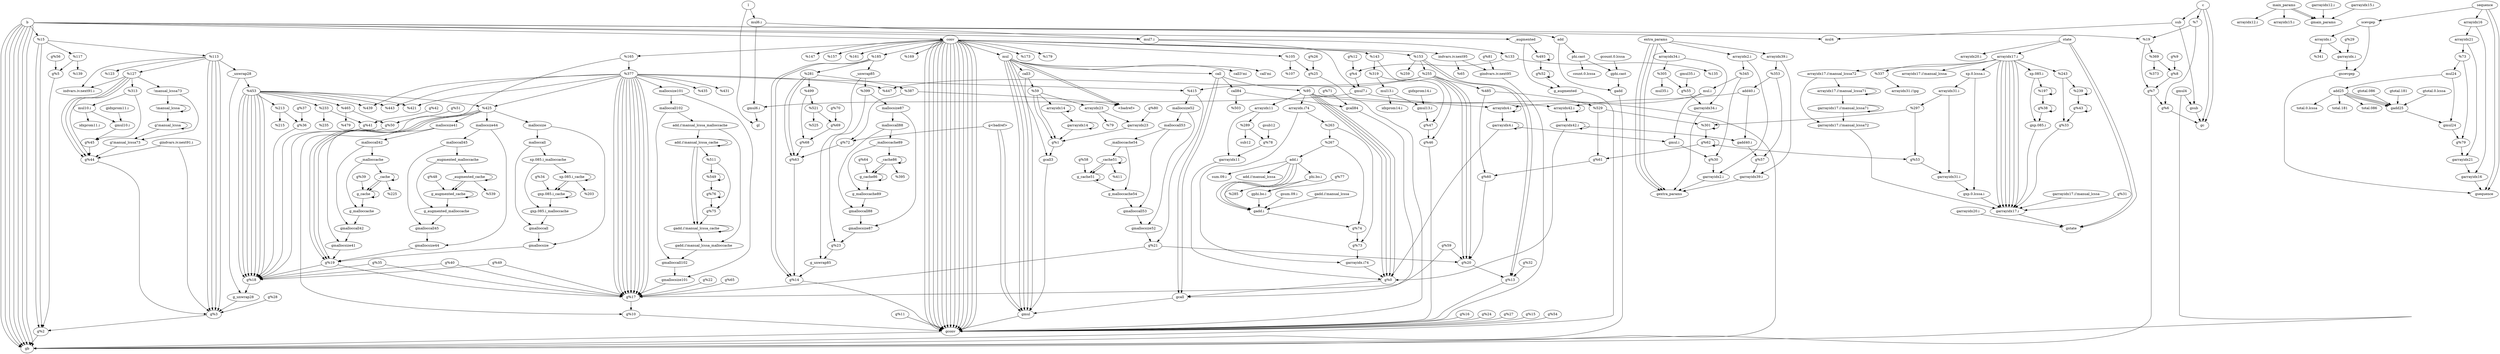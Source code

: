 digraph G {
	subgraph Forward {
		"l" -> "mul6.i"
		"c" -> "sub"
		"c" -> "%6"
		"b" -> "mul7.i"
		"b" -> "conv"
		"b" -> "%2"
		"b" -> "%7"
		"b" -> "add"
		"b" -> "_augmented"
		"b" -> "mul4"
		"main_params" -> "arrayidx12.i"
		"main_params" -> "arrayidx15.i"
		"extra_params" -> "arrayidx2.i"
		"extra_params" -> "arrayidx39.i"
		"extra_params" -> "arrayidx34.i"
		"state" -> "arrayidx20.i"
		"state" -> "arrayidx17.i"
		"sequence" -> "scevgep"
		"sequence" -> "arrayidx16"
		"mul" -> "<badref>"
		"mul" -> "call'mi"
		"mul" -> "<badref>"
		"mul" -> "call3'mi"
		"mul" -> "call3"
		"mul" -> "call"
		"call3" -> "%1"
		"xp.0.lcssa.i" -> "arrayidx31.i"
		"indvars.iv.next95" -> "%81"
		"add" -> "phi.cast"
		"arrayidx16" -> "arrayidx21"
		"arrayidx21" -> "%79"
		"%79" -> "mul24"
		"arrayidx23" -> "%80"
		"mul24" -> "add25"
		"add25" -> "total.0.lcssa"
		"add25" -> "total.181"
		"add25" -> "total.086"
		"phi.cast" -> "count.0.lcssa"
		"call" -> "call84"
		"call" -> "%0"
		"%1" -> "arrayidx23"
		"%1" -> "arrayidx14"
		"scevgep" -> "arrayidx.i"
		"%25" -> "%26"
		"%6" -> "%7"
		"%2" -> "%3"
		"%2" -> "%5"
		"%3" -> "_unwrap28"
		"%3" -> "%28"
		"%3" -> "%44"
		"%3" -> "indvars.iv.next91.i"
		"%4" -> "%12"
		"%5" -> "%56"
		"conv" -> "%46"
		"conv" -> "%27"
		"conv" -> "indvars.iv.next95"
		"conv" -> "%13"
		"conv" -> "%11"
		"conv" -> "%54"
		"conv" -> "%10"
		"conv" -> "%16"
		"conv" -> "%15"
		"conv" -> "%25"
		"conv" -> "%24"
		"conv" -> "mul"
		"conv" -> "%14"
		"%0" -> "arrayidx11"
		"%0" -> "arrayidx.i74"
		"%0" -> "arrayidx42.i"
		"%0" -> "arrayidx4.i"
		"xp.085.i" -> "%38"
		"xp.085.i_cache" -> "xp.085.i_cache"
		"xp.085.i_cache" -> "%34"
		"mallocsize" -> "malloccall"
		"malloccall" -> "xp.085.i_malloccache"
		"xp.085.i_malloccache" -> "xp.085.i_cache"
		"%36" -> "%37"
		"%38" -> "%38"
		"mallocsize41" -> "malloccall42"
		"_cache" -> "_cache"
		"_cache" -> "%39"
		"malloccall42" -> "_malloccache"
		"_malloccache" -> "_cache"
		"%41" -> "%42"
		"%43" -> "%43"
		"%33" -> "%43"
		"!manual_lcssa73" -> "!manual_lcssa"
		"!manual_lcssa" -> "!manual_lcssa"
		"arrayidx17.i!manual_lcssa71" -> "arrayidx17.i!manual_lcssa71"
		"arrayidx17.i!manual_lcssa72" -> "arrayidx17.i!manual_lcssa71"
		"%13" -> "%20"
		"%13" -> "%32"
		"arrayidx.i74" -> "%73"
		"%73" -> "%74"
		"%74" -> "add.i"
		"add.i" -> "add.i!manual_lcssa"
		"add.i" -> "phi.bo.i"
		"add.i" -> "sum.09.i"
		"%14" -> "_unwrap85"
		"%14" -> "%63"
		"phi.bo.i" -> "%77"
		"arrayidx11" -> "%78"
		"%78" -> "sub12"
		"arrayidx14" -> "arrayidx14"
		"arrayidx31.i" -> "%53"
		"%53" -> "%62"
		"arrayidx34.i" -> "%55"
		"%55" -> "mul35.i"
		"arrayidx4.i" -> "arrayidx4.i"
		"%45" -> "mul10.i"
		"mul10.i" -> "idxprom11.i"
		"%46" -> "%47"
		"%47" -> "mul13.i"
		"mul13.i" -> "idxprom14.i"
		"arrayidx17.i" -> "%33"
		"arrayidx17.i" -> "xp.085.i"
		"arrayidx17.i" -> "xp.0.lcssa.i"
		"arrayidx17.i" -> "arrayidx17.i!manual_lcssa72"
		"arrayidx17.i" -> "arrayidx17.i!manual_lcssa"
		"arrayidx17.i" -> "%31"
		"arrayidx.i" -> "%29"
		"arrayidx2.i" -> "%30"
		"%30" -> "mul.i"
		"mul.i" -> "arrayidx4.i"
		"arrayidx39.i" -> "%57"
		"%57" -> "add40.i"
		"add40.i" -> "arrayidx42.i"
		"arrayidx42.i" -> "arrayidx42.i"
		"sub" -> "mul4"
		"mul6.i" -> "mul7.i"
		"mul7.i" -> "%4"
		"%7" -> "%8"
		"%8" -> "%9"
		"%10" -> "%17"
		"%44" -> "!manual_lcssa73"
		"%44" -> "%45"
		"%44" -> "indvars.iv.next91.i"
		"%72" -> "<badref>"
		"malloccall88" -> "_malloccache89"
		"_cache86" -> "_cache86"
		"_cache86" -> "%64"
		"%23" -> "mallocsize87"
		"mallocsize87" -> "malloccall88"
		"_malloccache89" -> "_cache86"
		"_unwrap85" -> "%23"
		"_cache51" -> "_cache51"
		"_cache51" -> "%58"
		"%21" -> "mallocsize52"
		"mallocsize52" -> "malloccall53"
		"%17" -> "%35"
		"%17" -> "%19"
		"%17" -> "mallocsize101"
		"%17" -> "%65"
		"%17" -> "%22"
		"%17" -> "%49"
		"%17" -> "%40"
		"%17" -> "%59"
		"%17" -> "%21"
		"_unwrap28" -> "%18"
		"%18" -> "%35"
		"%18" -> "%19"
		"%18" -> "%49"
		"%18" -> "%40"
		"%18" -> "%50"
		"%18" -> "%41"
		"%18" -> "%36"
		"%19" -> "mallocsize44"
		"%19" -> "mallocsize41"
		"%19" -> "mallocsize"
		"%50" -> "%51"
		"%62" -> "%62"
		"%20" -> "%60"
		"%20" -> "%59"
		"%20" -> "%21"
		"_augmented" -> "%52"
		"%63" -> "%72"
		"%63" -> "%68"
		"call84" -> "%71"
		"mallocsize101" -> "malloccall102"
		"add.i!manual_lcssa_cache" -> "add.i!manual_lcssa_cache"
		"add.i!manual_lcssa_cache" -> "%75"
		"%31" -> "arrayidx31.i'ipg"
		"mallocsize44" -> "malloccall45"
		"malloccall53" -> "_malloccache54"
		"%68" -> "%69"
		"%69" -> "%70"
		"%60" -> "%61"
		"%61" -> "%62"
		"_augmented_malloccache" -> "_augmented_cache"
		"_augmented_cache" -> "_augmented_cache"
		"_augmented_cache" -> "%48"
		"malloccall45" -> "_augmented_malloccache"
		"malloccall102" -> "add.i!manual_lcssa_malloccache"
		"add.i!manual_lcssa_malloccache" -> "add.i!manual_lcssa_cache"
		"%75" -> "%76"
		"%76" -> "%76"
		"_malloccache54" -> "_cache51"
		"%52" -> "%52"
	}
	subgraph Reverse {
		"gmul" -> "gconv"
		"conv" -> "gconv"
		"gcall3" -> "gmul"
		"mul" -> "gmul"
		"gtotal.086" -> "gadd25"
		"add25" -> "gadd25"
		"gxp.0.lcssa.i" -> "garrayidx17.i"
		"arrayidx17.i" -> "garrayidx17.i"
		"gsum.09.i" -> "gadd.i"
		"add.i" -> "gadd.i"
		"gtotal.181" -> "gadd25"
		"add25" -> "gadd25"
		"gcount.0.lcssa" -> "gphi.cast"
		"phi.cast" -> "gphi.cast"
		"gtotal.0.lcssa" -> "gadd25"
		"add25" -> "gadd25"
		"gindvars.iv.next95" -> "gconv"
		"conv" -> "gconv"
		"gadd" -> "gb"
		"b" -> "gb"
		"garrayidx16" -> "gsequence"
		"sequence" -> "gsequence"
		"garrayidx21" -> "garrayidx16"
		"arrayidx16" -> "garrayidx16"
		"g%79" -> "garrayidx21"
		"arrayidx21" -> "garrayidx21"
		"garrayidx23" -> "g%1"
		"%1" -> "g%1"
		"g%80" -> "garrayidx23"
		"arrayidx23" -> "garrayidx23"
		"gmul24" -> "g%79"
		"%79" -> "g%79"
		"gadd25" -> "gmul24"
		"mul24" -> "gmul24"
		"g%16" -> "gconv"
		"conv" -> "gconv"
		"g%81" -> "gindvars.iv.next95"
		"indvars.iv.next95" -> "gindvars.iv.next95"
		"gphi.cast" -> "gadd"
		"add" -> "gadd"
		"gcall" -> "gmul"
		"mul" -> "gmul"
		"g%1" -> "gcall3"
		"call3" -> "gcall3"
		"g%24" -> "gconv"
		"conv" -> "gconv"
		"gscevgep" -> "gsequence"
		"sequence" -> "gsequence"
		"g%25" -> "gconv"
		"conv" -> "gconv"
		"g%26" -> "g%25"
		"%25" -> "g%25"
		"g%27" -> "gconv"
		"conv" -> "gconv"
		"g%6" -> "gc"
		"c" -> "gc"
		"gadd.i!manual_lcssa" -> "gadd.i"
		"add.i" -> "gadd.i"
		"garrayidx17.i!manual_lcssa" -> "garrayidx17.i"
		"arrayidx17.i" -> "garrayidx17.i"
		"g%2" -> "gb"
		"b" -> "gb"
		"g%3" -> "g%2"
		"%2" -> "g%2"
		"g%4" -> "gmul7.i"
		"mul7.i" -> "gmul7.i"
		"g%5" -> "g%2"
		"%2" -> "g%2"
		"gconv" -> "gb"
		"b" -> "gb"
		"g%0" -> "gcall"
		"call" -> "gcall"
		"gxp.085.i" -> "garrayidx17.i"
		"arrayidx17.i" -> "garrayidx17.i"
		"gxp.085.i_cache" -> "gxp.085.i_malloccache"
		"xp.085.i_malloccache" -> "gxp.085.i_malloccache"
		"gxp.085.i_cache" -> "gxp.085.i_cache"
		"xp.085.i_cache" -> "gxp.085.i_cache"
		"gmallocsize" -> "g%19"
		"%19" -> "g%19"
		"gmalloccall" -> "gmallocsize"
		"mallocsize" -> "gmallocsize"
		"gxp.085.i_malloccache" -> "gmalloccall"
		"malloccall" -> "gmalloccall"
		"g%34" -> "gxp.085.i_cache"
		"xp.085.i_cache" -> "gxp.085.i_cache"
		"g%35" -> "g%17"
		"%17" -> "g%17"
		"g%35" -> "g%18"
		"%18" -> "g%18"
		"g%36" -> "g%18"
		"%18" -> "g%18"
		"g%37" -> "g%36"
		"%36" -> "g%36"
		"g%38" -> "g%38"
		"%38" -> "g%38"
		"g%38" -> "gxp.085.i"
		"xp.085.i" -> "gxp.085.i"
		"gmallocsize41" -> "g%19"
		"%19" -> "g%19"
		"g_cache" -> "g_malloccache"
		"_malloccache" -> "g_malloccache"
		"g_cache" -> "g_cache"
		"_cache" -> "g_cache"
		"gmalloccall42" -> "gmallocsize41"
		"mallocsize41" -> "gmallocsize41"
		"g_malloccache" -> "gmalloccall42"
		"malloccall42" -> "gmalloccall42"
		"g%39" -> "g_cache"
		"_cache" -> "g_cache"
		"g%40" -> "g%17"
		"%17" -> "g%17"
		"g%40" -> "g%18"
		"%18" -> "g%18"
		"g%41" -> "g%18"
		"%18" -> "g%18"
		"g%42" -> "g%41"
		"%41" -> "g%41"
		"g%43" -> "g%43"
		"%43" -> "g%43"
		"g%43" -> "g%33"
		"%33" -> "g%33"
		"g%33" -> "garrayidx17.i"
		"arrayidx17.i" -> "garrayidx17.i"
		"g!manual_lcssa73" -> "g%44"
		"%44" -> "g%44"
		"g!manual_lcssa" -> "g!manual_lcssa"
		"!manual_lcssa" -> "g!manual_lcssa"
		"g!manual_lcssa" -> "g!manual_lcssa73"
		"!manual_lcssa73" -> "g!manual_lcssa73"
		"garrayidx17.i!manual_lcssa71" -> "garrayidx17.i!manual_lcssa71"
		"arrayidx17.i!manual_lcssa71" -> "garrayidx17.i!manual_lcssa71"
		"garrayidx17.i!manual_lcssa71" -> "garrayidx17.i!manual_lcssa72"
		"arrayidx17.i!manual_lcssa72" -> "garrayidx17.i!manual_lcssa72"
		"garrayidx17.i!manual_lcssa72" -> "garrayidx17.i"
		"arrayidx17.i" -> "garrayidx17.i"
		"g%13" -> "gconv"
		"conv" -> "gconv"
		"garrayidx.i74" -> "g%0"
		"%0" -> "g%0"
		"g%73" -> "garrayidx.i74"
		"arrayidx.i74" -> "garrayidx.i74"
		"g%74" -> "g%73"
		"%73" -> "g%73"
		"gadd.i" -> "g%74"
		"%74" -> "g%74"
		"g%14" -> "gconv"
		"conv" -> "gconv"
		"gphi.bo.i" -> "gadd.i"
		"add.i" -> "gadd.i"
		"g%77" -> "gphi.bo.i"
		"phi.bo.i" -> "gphi.bo.i"
		"garrayidx11" -> "g%0"
		"%0" -> "g%0"
		"g%78" -> "garrayidx11"
		"arrayidx11" -> "garrayidx11"
		"gsub12" -> "g%78"
		"%78" -> "g%78"
		"garrayidx14" -> "garrayidx14"
		"arrayidx14" -> "garrayidx14"
		"garrayidx14" -> "g%1"
		"%1" -> "g%1"
		"g%15" -> "gconv"
		"conv" -> "gconv"
		"gindvars.iv.next91.i" -> "g%3"
		"%3" -> "g%3"
		"gindvars.iv.next91.i" -> "g%44"
		"%44" -> "g%44"
		"garrayidx31.i" -> "gxp.0.lcssa.i"
		"xp.0.lcssa.i" -> "gxp.0.lcssa.i"
		"g%53" -> "garrayidx31.i"
		"arrayidx31.i" -> "garrayidx31.i"
		"g%54" -> "gconv"
		"conv" -> "gconv"
		"garrayidx34.i" -> "gextra_params"
		"extra_params" -> "gextra_params"
		"g%55" -> "garrayidx34.i"
		"arrayidx34.i" -> "garrayidx34.i"
		"gmul35.i" -> "g%55"
		"%55" -> "g%55"
		"g%56" -> "g%5"
		"%5" -> "g%5"
		"garrayidx4.i" -> "gmul.i"
		"mul.i" -> "gmul.i"
		"garrayidx4.i" -> "g%0"
		"%0" -> "g%0"
		"garrayidx4.i" -> "garrayidx4.i"
		"arrayidx4.i" -> "garrayidx4.i"
		"g%11" -> "gconv"
		"conv" -> "gconv"
		"g%45" -> "g%44"
		"%44" -> "g%44"
		"gmul10.i" -> "g%45"
		"%45" -> "g%45"
		"gidxprom11.i" -> "gmul10.i"
		"mul10.i" -> "gmul10.i"
		"garrayidx12.i" -> "gmain_params"
		"main_params" -> "gmain_params"
		"g%46" -> "gconv"
		"conv" -> "gconv"
		"g%47" -> "g%46"
		"%46" -> "g%46"
		"gmul13.i" -> "g%47"
		"%47" -> "g%47"
		"gidxprom14.i" -> "gmul13.i"
		"mul13.i" -> "gmul13.i"
		"garrayidx15.i" -> "gmain_params"
		"main_params" -> "gmain_params"
		"garrayidx17.i" -> "gstate"
		"state" -> "gstate"
		"garrayidx20.i" -> "gstate"
		"state" -> "gstate"
		"garrayidx.i" -> "gscevgep"
		"scevgep" -> "gscevgep"
		"g%29" -> "garrayidx.i"
		"arrayidx.i" -> "garrayidx.i"
		"garrayidx2.i" -> "gextra_params"
		"extra_params" -> "gextra_params"
		"g%30" -> "garrayidx2.i"
		"arrayidx2.i" -> "garrayidx2.i"
		"gmul.i" -> "g%30"
		"%30" -> "g%30"
		"garrayidx39.i" -> "gextra_params"
		"extra_params" -> "gextra_params"
		"g%57" -> "garrayidx39.i"
		"arrayidx39.i" -> "garrayidx39.i"
		"gadd40.i" -> "g%57"
		"%57" -> "g%57"
		"garrayidx42.i" -> "g%0"
		"%0" -> "g%0"
		"garrayidx42.i" -> "garrayidx42.i"
		"arrayidx42.i" -> "garrayidx42.i"
		"garrayidx42.i" -> "gadd40.i"
		"add40.i" -> "gadd40.i"
		"gsub" -> "gc"
		"c" -> "gc"
		"gmul4" -> "gsub"
		"sub" -> "gsub"
		"gmul4" -> "gb"
		"b" -> "gb"
		"gmul6.i" -> "gl"
		"l" -> "gl"
		"gmul7.i" -> "gb"
		"b" -> "gb"
		"gmul7.i" -> "gmul6.i"
		"mul6.i" -> "gmul6.i"
		"g%7" -> "g%6"
		"%6" -> "g%6"
		"g%7" -> "gb"
		"b" -> "gb"
		"g%8" -> "g%7"
		"%7" -> "g%7"
		"g%10" -> "gconv"
		"conv" -> "gconv"
		"g%9" -> "g%8"
		"%8" -> "g%8"
		"g<badref>" -> "gmul"
		"mul" -> "gmul"
		"g%44" -> "g%3"
		"%3" -> "g%3"
		"g%12" -> "g%4"
		"%4" -> "g%4"
		"g%28" -> "g%3"
		"%3" -> "g%3"
		"g<badref>" -> "gmul"
		"mul" -> "gmul"
		"g%70" -> "g%69"
		"%69" -> "g%69"
		"g%71" -> "gcall84"
		"call84" -> "gcall84"
		"g%72" -> "g%63"
		"%63" -> "g%63"
		"gmalloccall88" -> "gmallocsize87"
		"mallocsize87" -> "gmallocsize87"
		"g_cache86" -> "g_malloccache89"
		"_malloccache89" -> "g_malloccache89"
		"g_cache86" -> "g_cache86"
		"_cache86" -> "g_cache86"
		"g%23" -> "g_unwrap85"
		"_unwrap85" -> "g_unwrap85"
		"gmallocsize87" -> "g%23"
		"%23" -> "g%23"
		"g_malloccache89" -> "gmalloccall88"
		"malloccall88" -> "gmalloccall88"
		"g_unwrap85" -> "g%14"
		"%14" -> "g%14"
		"g%22" -> "g%17"
		"%17" -> "g%17"
		"g%32" -> "g%13"
		"%13" -> "g%13"
		"g_cache51" -> "g_malloccache54"
		"_malloccache54" -> "g_malloccache54"
		"g_cache51" -> "g_cache51"
		"_cache51" -> "g_cache51"
		"g%21" -> "g%20"
		"%20" -> "g%20"
		"g%21" -> "g%17"
		"%17" -> "g%17"
		"gmallocsize52" -> "g%21"
		"%21" -> "g%21"
		"g%17" -> "g%10"
		"%10" -> "g%10"
		"g_unwrap28" -> "g%3"
		"%3" -> "g%3"
		"g%18" -> "g_unwrap28"
		"_unwrap28" -> "g_unwrap28"
		"g%19" -> "g%17"
		"%17" -> "g%17"
		"g%19" -> "g%18"
		"%18" -> "g%18"
		"g%50" -> "g%18"
		"%18" -> "g%18"
		"g%51" -> "g%50"
		"%50" -> "g%50"
		"g%62" -> "g%62"
		"%62" -> "g%62"
		"g%62" -> "g%53"
		"%53" -> "g%53"
		"g%62" -> "g%61"
		"%61" -> "g%61"
		"g%20" -> "g%13"
		"%13" -> "g%13"
		"g_augmented" -> "gb"
		"b" -> "gb"
		"g%63" -> "g%14"
		"%14" -> "g%14"
		"gcall84" -> "gcall"
		"call" -> "gcall"
		"gmallocsize101" -> "g%17"
		"%17" -> "g%17"
		"gadd.i!manual_lcssa_cache" -> "gadd.i!manual_lcssa_malloccache"
		"add.i!manual_lcssa_malloccache" -> "gadd.i!manual_lcssa_malloccache"
		"gadd.i!manual_lcssa_cache" -> "gadd.i!manual_lcssa_cache"
		"add.i!manual_lcssa_cache" -> "gadd.i!manual_lcssa_cache"
		"g%31" -> "garrayidx17.i"
		"arrayidx17.i" -> "garrayidx17.i"
		"g<badref>" -> "g%72"
		"%72" -> "g%72"
		"gmallocsize44" -> "g%19"
		"%19" -> "g%19"
		"gmalloccall53" -> "gmallocsize52"
		"mallocsize52" -> "gmallocsize52"
		"g%64" -> "g_cache86"
		"_cache86" -> "g_cache86"
		"g%65" -> "g%17"
		"%17" -> "g%17"
		"g%68" -> "g%63"
		"%63" -> "g%63"
		"g%69" -> "g%68"
		"%68" -> "g%68"
		"g%49" -> "g%17"
		"%17" -> "g%17"
		"g%49" -> "g%18"
		"%18" -> "g%18"
		"g%48" -> "g_augmented_cache"
		"_augmented_cache" -> "g_augmented_cache"
		"g%58" -> "g_cache51"
		"_cache51" -> "g_cache51"
		"g%59" -> "g%20"
		"%20" -> "g%20"
		"g%59" -> "g%17"
		"%17" -> "g%17"
		"g%60" -> "g%20"
		"%20" -> "g%20"
		"g%61" -> "g%60"
		"%60" -> "g%60"
		"g_augmented_malloccache" -> "gmalloccall45"
		"malloccall45" -> "gmalloccall45"
		"g_augmented_cache" -> "g_augmented_malloccache"
		"_augmented_malloccache" -> "g_augmented_malloccache"
		"g_augmented_cache" -> "g_augmented_cache"
		"_augmented_cache" -> "g_augmented_cache"
		"gmalloccall45" -> "gmallocsize44"
		"mallocsize44" -> "gmallocsize44"
		"gmalloccall102" -> "gmallocsize101"
		"mallocsize101" -> "gmallocsize101"
		"gadd.i!manual_lcssa_malloccache" -> "gmalloccall102"
		"malloccall102" -> "gmalloccall102"
		"g%75" -> "gadd.i!manual_lcssa_cache"
		"add.i!manual_lcssa_cache" -> "gadd.i!manual_lcssa_cache"
		"g%76" -> "g%75"
		"%75" -> "g%75"
		"g%76" -> "g%76"
		"%76" -> "g%76"
		"g_malloccache54" -> "gmalloccall53"
		"malloccall53" -> "gmalloccall53"
		"g%52" -> "g%52"
		"%52" -> "g%52"
		"g%52" -> "g_augmented"
		"_augmented" -> "g_augmented"
	}
}
